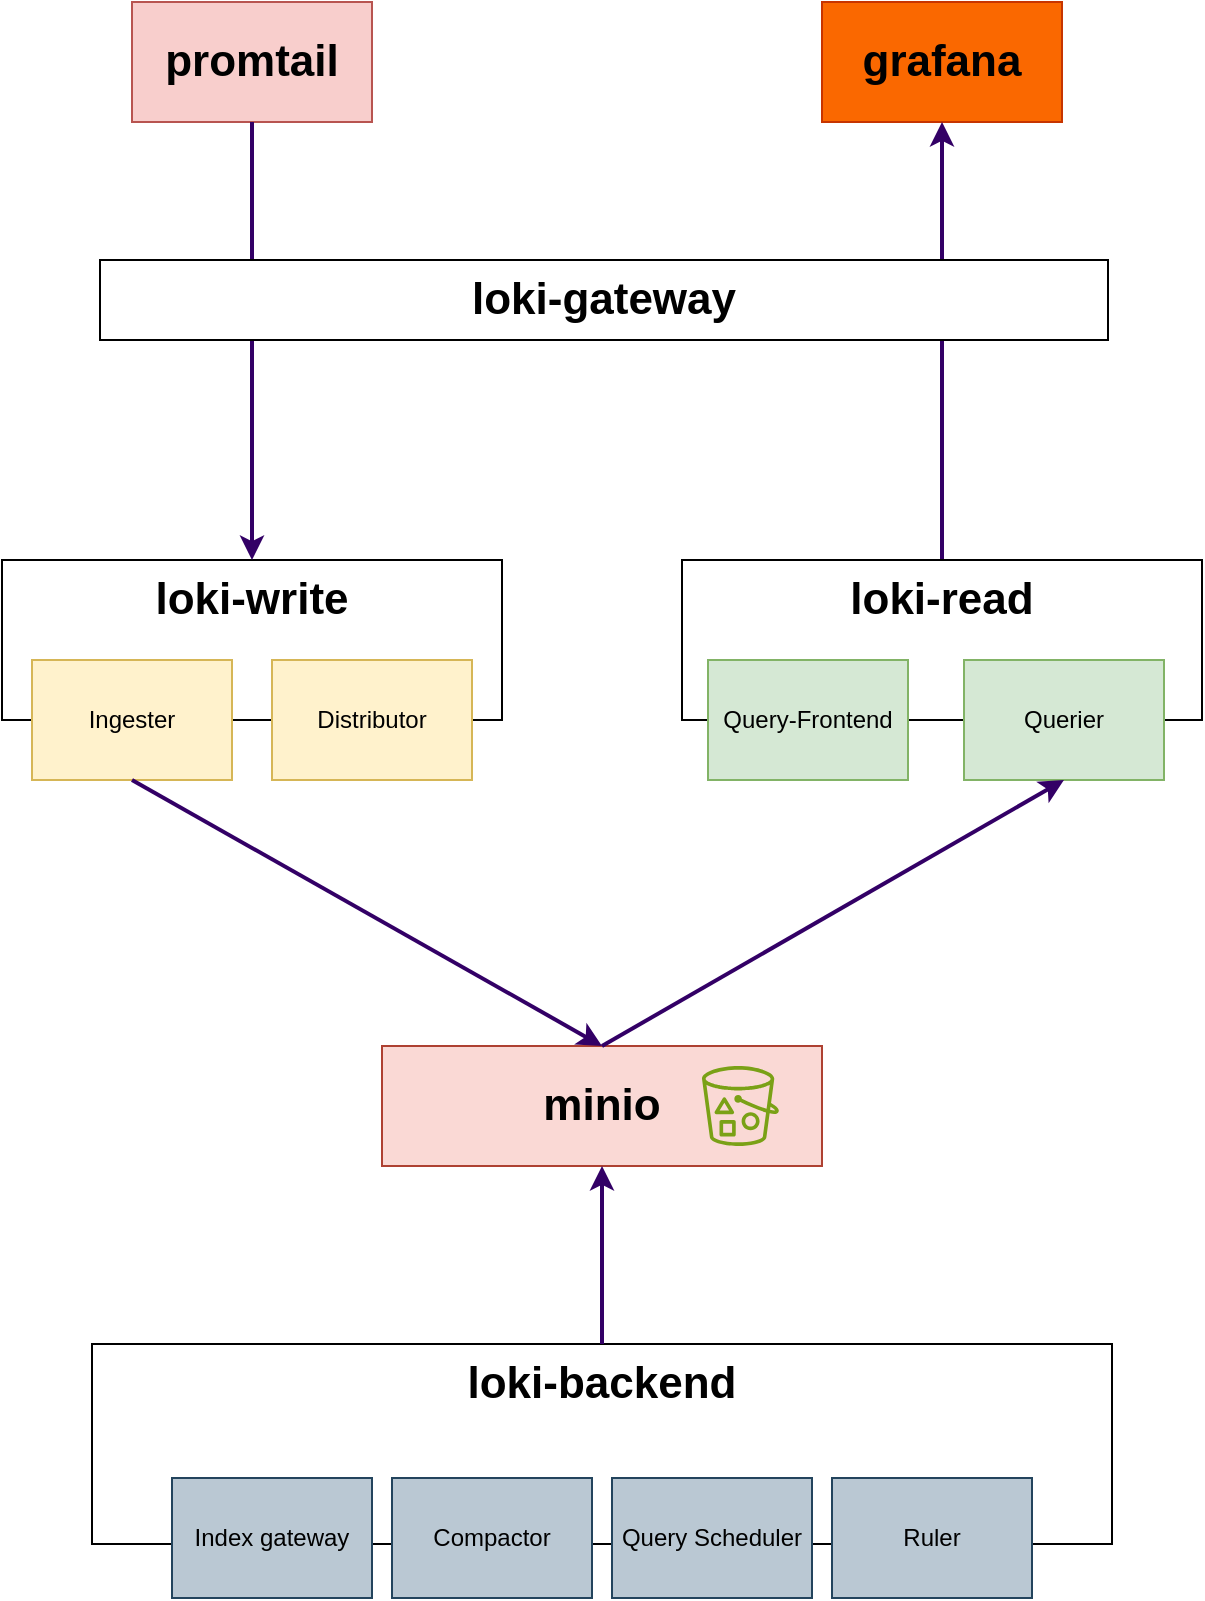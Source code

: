 <!--[if IE]><meta http-equiv="X-UA-Compatible" content="IE=5,IE=9" ><![endif]-->
<!DOCTYPE html>
<html>
<head>
<title>loki-simple-scalable</title>
<meta charset="utf-8"/>
</head>
<body><div class="mxgraph" style="max-width:100%;border:1px solid transparent;" data-mxgraph="{&quot;highlight&quot;:&quot;#0000ff&quot;,&quot;nav&quot;:true,&quot;resize&quot;:true,&quot;toolbar&quot;:&quot;zoom layers tags lightbox&quot;,&quot;edit&quot;:&quot;_blank&quot;,&quot;xml&quot;:&quot;&lt;mxfile host=\&quot;app.diagrams.net\&quot; modified=\&quot;2024-04-12T00:34:25.289Z\&quot; agent=\&quot;Mozilla/5.0 (Windows NT 10.0; Win64; x64) AppleWebKit/537.36 (KHTML, like Gecko) Chrome/123.0.0.0 Safari/537.36\&quot; etag=\&quot;9ZdLIWbhKyzstrZwfsDG\&quot; version=\&quot;22.1.17\&quot; type=\&quot;google\&quot;&gt;\n  &lt;diagram name=\&quot;Page-1\&quot; id=\&quot;tpmq7KTgLXHAwIFbk8Ce\&quot;&gt;\n    &lt;mxGraphModel dx=\&quot;1750\&quot; dy=\&quot;1088\&quot; grid=\&quot;0\&quot; gridSize=\&quot;10\&quot; guides=\&quot;1\&quot; tooltips=\&quot;1\&quot; connect=\&quot;1\&quot; arrows=\&quot;1\&quot; fold=\&quot;1\&quot; page=\&quot;1\&quot; pageScale=\&quot;1\&quot; pageWidth=\&quot;850\&quot; pageHeight=\&quot;1100\&quot; math=\&quot;0\&quot; shadow=\&quot;0\&quot;&gt;\n      &lt;root&gt;\n        &lt;mxCell id=\&quot;0\&quot; /&gt;\n        &lt;mxCell id=\&quot;1\&quot; parent=\&quot;0\&quot; /&gt;\n        &lt;mxCell id=\&quot;LnWzgC6E7ghx9RHRUX_3-34\&quot; value=\&quot;\&quot; style=\&quot;group\&quot; vertex=\&quot;1\&quot; connectable=\&quot;0\&quot; parent=\&quot;1\&quot;&gt;\n          &lt;mxGeometry x=\&quot;125\&quot; y=\&quot;195\&quot; width=\&quot;600\&quot; height=\&quot;711\&quot; as=\&quot;geometry\&quot; /&gt;\n        &lt;/mxCell&gt;\n        &lt;mxCell id=\&quot;LnWzgC6E7ghx9RHRUX_3-23\&quot; value=\&quot;promtail\&quot; style=\&quot;rounded=0;whiteSpace=wrap;html=1;fontSize=22;fillColor=#f8cecc;strokeColor=#b85450;fontStyle=1\&quot; vertex=\&quot;1\&quot; parent=\&quot;LnWzgC6E7ghx9RHRUX_3-34\&quot;&gt;\n          &lt;mxGeometry x=\&quot;65\&quot; y=\&quot;-80\&quot; width=\&quot;120\&quot; height=\&quot;60\&quot; as=\&quot;geometry\&quot; /&gt;\n        &lt;/mxCell&gt;\n        &lt;mxCell id=\&quot;LnWzgC6E7ghx9RHRUX_3-24\&quot; value=\&quot;grafana\&quot; style=\&quot;rounded=0;whiteSpace=wrap;html=1;fontSize=22;fillColor=#fa6800;fontColor=#000000;strokeColor=#C73500;fontStyle=1\&quot; vertex=\&quot;1\&quot; parent=\&quot;LnWzgC6E7ghx9RHRUX_3-34\&quot;&gt;\n          &lt;mxGeometry x=\&quot;410\&quot; y=\&quot;-80\&quot; width=\&quot;120\&quot; height=\&quot;60\&quot; as=\&quot;geometry\&quot; /&gt;\n        &lt;/mxCell&gt;\n        &lt;mxCell id=\&quot;LnWzgC6E7ghx9RHRUX_3-25\&quot; style=\&quot;edgeStyle=orthogonalEdgeStyle;rounded=0;orthogonalLoop=1;jettySize=auto;html=1;entryX=0.5;entryY=1;entryDx=0;entryDy=0;strokeWidth=2;strokeColor=#330066;flowAnimation=0;\&quot; edge=\&quot;1\&quot; parent=\&quot;LnWzgC6E7ghx9RHRUX_3-34\&quot; source=\&quot;LnWzgC6E7ghx9RHRUX_3-10\&quot; target=\&quot;LnWzgC6E7ghx9RHRUX_3-24\&quot;&gt;\n          &lt;mxGeometry relative=\&quot;1\&quot; as=\&quot;geometry\&quot; /&gt;\n        &lt;/mxCell&gt;\n        &lt;mxCell id=\&quot;LnWzgC6E7ghx9RHRUX_3-27\&quot; value=\&quot;\&quot; style=\&quot;group;fontStyle=1\&quot; vertex=\&quot;1\&quot; connectable=\&quot;0\&quot; parent=\&quot;LnWzgC6E7ghx9RHRUX_3-34\&quot;&gt;\n          &lt;mxGeometry y=\&quot;199\&quot; width=\&quot;250\&quot; height=\&quot;120\&quot; as=\&quot;geometry\&quot; /&gt;\n        &lt;/mxCell&gt;\n        &lt;mxCell id=\&quot;LnWzgC6E7ghx9RHRUX_3-3\&quot; value=\&quot;loki-write\&quot; style=\&quot;rounded=0;whiteSpace=wrap;html=1;fontSize=22;verticalAlign=top;fontStyle=1\&quot; vertex=\&quot;1\&quot; parent=\&quot;LnWzgC6E7ghx9RHRUX_3-27\&quot;&gt;\n          &lt;mxGeometry width=\&quot;250\&quot; height=\&quot;80\&quot; as=\&quot;geometry\&quot; /&gt;\n        &lt;/mxCell&gt;\n        &lt;mxCell id=\&quot;LnWzgC6E7ghx9RHRUX_3-6\&quot; value=\&quot;Ingester\&quot; style=\&quot;rounded=0;whiteSpace=wrap;html=1;fillColor=#fff2cc;strokeColor=#d6b656;\&quot; vertex=\&quot;1\&quot; parent=\&quot;LnWzgC6E7ghx9RHRUX_3-27\&quot;&gt;\n          &lt;mxGeometry x=\&quot;15\&quot; y=\&quot;50\&quot; width=\&quot;100\&quot; height=\&quot;60\&quot; as=\&quot;geometry\&quot; /&gt;\n        &lt;/mxCell&gt;\n        &lt;mxCell id=\&quot;LnWzgC6E7ghx9RHRUX_3-7\&quot; value=\&quot;Distributor\&quot; style=\&quot;rounded=0;whiteSpace=wrap;html=1;fillColor=#fff2cc;strokeColor=#d6b656;\&quot; vertex=\&quot;1\&quot; parent=\&quot;LnWzgC6E7ghx9RHRUX_3-27\&quot;&gt;\n          &lt;mxGeometry x=\&quot;135\&quot; y=\&quot;50\&quot; width=\&quot;100\&quot; height=\&quot;60\&quot; as=\&quot;geometry\&quot; /&gt;\n        &lt;/mxCell&gt;\n        &lt;mxCell id=\&quot;LnWzgC6E7ghx9RHRUX_3-26\&quot; style=\&quot;edgeStyle=orthogonalEdgeStyle;rounded=0;orthogonalLoop=1;jettySize=auto;html=1;exitX=0.5;exitY=1;exitDx=0;exitDy=0;strokeWidth=2;strokeColor=#330066;flowAnimation=0;\&quot; edge=\&quot;1\&quot; parent=\&quot;LnWzgC6E7ghx9RHRUX_3-34\&quot; source=\&quot;LnWzgC6E7ghx9RHRUX_3-23\&quot; target=\&quot;LnWzgC6E7ghx9RHRUX_3-3\&quot;&gt;\n          &lt;mxGeometry relative=\&quot;1\&quot; as=\&quot;geometry\&quot; /&gt;\n        &lt;/mxCell&gt;\n        &lt;mxCell id=\&quot;LnWzgC6E7ghx9RHRUX_3-28\&quot; value=\&quot;\&quot; style=\&quot;group\&quot; vertex=\&quot;1\&quot; connectable=\&quot;0\&quot; parent=\&quot;LnWzgC6E7ghx9RHRUX_3-34\&quot;&gt;\n          &lt;mxGeometry x=\&quot;340\&quot; y=\&quot;199\&quot; width=\&quot;260\&quot; height=\&quot;120\&quot; as=\&quot;geometry\&quot; /&gt;\n        &lt;/mxCell&gt;\n        &lt;mxCell id=\&quot;LnWzgC6E7ghx9RHRUX_3-10\&quot; value=\&quot;loki-read\&quot; style=\&quot;rounded=0;whiteSpace=wrap;html=1;fontSize=22;verticalAlign=top;fontStyle=1\&quot; vertex=\&quot;1\&quot; parent=\&quot;LnWzgC6E7ghx9RHRUX_3-28\&quot;&gt;\n          &lt;mxGeometry width=\&quot;260\&quot; height=\&quot;80\&quot; as=\&quot;geometry\&quot; /&gt;\n        &lt;/mxCell&gt;\n        &lt;mxCell id=\&quot;LnWzgC6E7ghx9RHRUX_3-11\&quot; value=\&quot;Query-Frontend\&quot; style=\&quot;rounded=0;whiteSpace=wrap;html=1;fillColor=#d5e8d4;strokeColor=#82b366;\&quot; vertex=\&quot;1\&quot; parent=\&quot;LnWzgC6E7ghx9RHRUX_3-28\&quot;&gt;\n          &lt;mxGeometry x=\&quot;13\&quot; y=\&quot;50\&quot; width=\&quot;100\&quot; height=\&quot;60\&quot; as=\&quot;geometry\&quot; /&gt;\n        &lt;/mxCell&gt;\n        &lt;mxCell id=\&quot;LnWzgC6E7ghx9RHRUX_3-12\&quot; value=\&quot;Querier\&quot; style=\&quot;rounded=0;whiteSpace=wrap;html=1;fillColor=#d5e8d4;strokeColor=#82b366;\&quot; vertex=\&quot;1\&quot; parent=\&quot;LnWzgC6E7ghx9RHRUX_3-28\&quot;&gt;\n          &lt;mxGeometry x=\&quot;141\&quot; y=\&quot;50\&quot; width=\&quot;100\&quot; height=\&quot;60\&quot; as=\&quot;geometry\&quot; /&gt;\n        &lt;/mxCell&gt;\n        &lt;mxCell id=\&quot;LnWzgC6E7ghx9RHRUX_3-29\&quot; value=\&quot;\&quot; style=\&quot;group\&quot; vertex=\&quot;1\&quot; connectable=\&quot;0\&quot; parent=\&quot;LnWzgC6E7ghx9RHRUX_3-34\&quot;&gt;\n          &lt;mxGeometry x=\&quot;45\&quot; y=\&quot;591\&quot; width=\&quot;510\&quot; height=\&quot;120\&quot; as=\&quot;geometry\&quot; /&gt;\n        &lt;/mxCell&gt;\n        &lt;mxCell id=\&quot;LnWzgC6E7ghx9RHRUX_3-16\&quot; value=\&quot;loki-backend\&quot; style=\&quot;rounded=0;whiteSpace=wrap;html=1;fontSize=22;verticalAlign=top;fontStyle=1\&quot; vertex=\&quot;1\&quot; parent=\&quot;LnWzgC6E7ghx9RHRUX_3-29\&quot;&gt;\n          &lt;mxGeometry width=\&quot;510\&quot; height=\&quot;100\&quot; as=\&quot;geometry\&quot; /&gt;\n        &lt;/mxCell&gt;\n        &lt;mxCell id=\&quot;LnWzgC6E7ghx9RHRUX_3-17\&quot; value=\&quot;Index gateway\&quot; style=\&quot;rounded=0;whiteSpace=wrap;html=1;fillColor=#bac8d3;strokeColor=#23445d;\&quot; vertex=\&quot;1\&quot; parent=\&quot;LnWzgC6E7ghx9RHRUX_3-29\&quot;&gt;\n          &lt;mxGeometry x=\&quot;40\&quot; y=\&quot;67\&quot; width=\&quot;100\&quot; height=\&quot;60\&quot; as=\&quot;geometry\&quot; /&gt;\n        &lt;/mxCell&gt;\n        &lt;mxCell id=\&quot;LnWzgC6E7ghx9RHRUX_3-18\&quot; value=\&quot;Compactor\&quot; style=\&quot;rounded=0;whiteSpace=wrap;html=1;fillColor=#bac8d3;strokeColor=#23445d;\&quot; vertex=\&quot;1\&quot; parent=\&quot;LnWzgC6E7ghx9RHRUX_3-29\&quot;&gt;\n          &lt;mxGeometry x=\&quot;150\&quot; y=\&quot;67\&quot; width=\&quot;100\&quot; height=\&quot;60\&quot; as=\&quot;geometry\&quot; /&gt;\n        &lt;/mxCell&gt;\n        &lt;mxCell id=\&quot;LnWzgC6E7ghx9RHRUX_3-19\&quot; value=\&quot;Query Scheduler\&quot; style=\&quot;rounded=0;whiteSpace=wrap;html=1;fillColor=#bac8d3;strokeColor=#23445d;\&quot; vertex=\&quot;1\&quot; parent=\&quot;LnWzgC6E7ghx9RHRUX_3-29\&quot;&gt;\n          &lt;mxGeometry x=\&quot;260\&quot; y=\&quot;67\&quot; width=\&quot;100\&quot; height=\&quot;60\&quot; as=\&quot;geometry\&quot; /&gt;\n        &lt;/mxCell&gt;\n        &lt;mxCell id=\&quot;LnWzgC6E7ghx9RHRUX_3-20\&quot; value=\&quot;Ruler\&quot; style=\&quot;rounded=0;whiteSpace=wrap;html=1;fillColor=#bac8d3;strokeColor=#23445d;\&quot; vertex=\&quot;1\&quot; parent=\&quot;LnWzgC6E7ghx9RHRUX_3-29\&quot;&gt;\n          &lt;mxGeometry x=\&quot;370\&quot; y=\&quot;67\&quot; width=\&quot;100\&quot; height=\&quot;60\&quot; as=\&quot;geometry\&quot; /&gt;\n        &lt;/mxCell&gt;\n        &lt;mxCell id=\&quot;LnWzgC6E7ghx9RHRUX_3-32\&quot; value=\&quot;&amp;lt;b&amp;gt;loki-gateway&amp;lt;/b&amp;gt;\&quot; style=\&quot;rounded=0;whiteSpace=wrap;html=1;fontSize=22;verticalAlign=middle;\&quot; vertex=\&quot;1\&quot; parent=\&quot;LnWzgC6E7ghx9RHRUX_3-34\&quot;&gt;\n          &lt;mxGeometry x=\&quot;49\&quot; y=\&quot;49\&quot; width=\&quot;504\&quot; height=\&quot;40\&quot; as=\&quot;geometry\&quot; /&gt;\n        &lt;/mxCell&gt;\n        &lt;mxCell id=\&quot;LnWzgC6E7ghx9RHRUX_3-33\&quot; value=\&quot;\&quot; style=\&quot;group;fontStyle=1\&quot; vertex=\&quot;1\&quot; connectable=\&quot;0\&quot; parent=\&quot;LnWzgC6E7ghx9RHRUX_3-34\&quot;&gt;\n          &lt;mxGeometry x=\&quot;190\&quot; y=\&quot;442\&quot; width=\&quot;220\&quot; height=\&quot;60\&quot; as=\&quot;geometry\&quot; /&gt;\n        &lt;/mxCell&gt;\n        &lt;mxCell id=\&quot;LnWzgC6E7ghx9RHRUX_3-1\&quot; value=\&quot;minio&amp;lt;br style=&amp;quot;font-size: 22px;&amp;quot;&amp;gt;\&quot; style=\&quot;rounded=0;whiteSpace=wrap;html=1;fontSize=22;fillColor=#fad9d5;strokeColor=#ae4132;fontStyle=1\&quot; vertex=\&quot;1\&quot; parent=\&quot;LnWzgC6E7ghx9RHRUX_3-33\&quot;&gt;\n          &lt;mxGeometry width=\&quot;220\&quot; height=\&quot;60\&quot; as=\&quot;geometry\&quot; /&gt;\n        &lt;/mxCell&gt;\n        &lt;mxCell id=\&quot;LnWzgC6E7ghx9RHRUX_3-31\&quot; value=\&quot;\&quot; style=\&quot;sketch=0;outlineConnect=0;fontColor=#232F3E;gradientColor=none;fillColor=#7AA116;strokeColor=none;dashed=0;verticalLabelPosition=bottom;verticalAlign=top;align=center;html=1;fontSize=12;fontStyle=0;aspect=fixed;pointerEvents=1;shape=mxgraph.aws4.bucket_with_objects;\&quot; vertex=\&quot;1\&quot; parent=\&quot;LnWzgC6E7ghx9RHRUX_3-33\&quot;&gt;\n          &lt;mxGeometry x=\&quot;160\&quot; y=\&quot;10\&quot; width=\&quot;38.46\&quot; height=\&quot;40\&quot; as=\&quot;geometry\&quot; /&gt;\n        &lt;/mxCell&gt;\n        &lt;mxCell id=\&quot;LnWzgC6E7ghx9RHRUX_3-13\&quot; style=\&quot;rounded=0;orthogonalLoop=1;jettySize=auto;html=1;exitX=0.5;exitY=1;exitDx=0;exitDy=0;entryX=0.5;entryY=0;entryDx=0;entryDy=0;strokeWidth=2;strokeColor=#330066;flowAnimation=0;\&quot; edge=\&quot;1\&quot; parent=\&quot;LnWzgC6E7ghx9RHRUX_3-34\&quot; source=\&quot;LnWzgC6E7ghx9RHRUX_3-6\&quot; target=\&quot;LnWzgC6E7ghx9RHRUX_3-1\&quot;&gt;\n          &lt;mxGeometry relative=\&quot;1\&quot; as=\&quot;geometry\&quot; /&gt;\n        &lt;/mxCell&gt;\n        &lt;mxCell id=\&quot;LnWzgC6E7ghx9RHRUX_3-14\&quot; style=\&quot;rounded=0;orthogonalLoop=1;jettySize=auto;html=1;exitX=0.5;exitY=0;exitDx=0;exitDy=0;entryX=0.5;entryY=1;entryDx=0;entryDy=0;strokeWidth=2;strokeColor=#330066;flowAnimation=0;\&quot; edge=\&quot;1\&quot; parent=\&quot;LnWzgC6E7ghx9RHRUX_3-34\&quot; source=\&quot;LnWzgC6E7ghx9RHRUX_3-1\&quot; target=\&quot;LnWzgC6E7ghx9RHRUX_3-12\&quot;&gt;\n          &lt;mxGeometry relative=\&quot;1\&quot; as=\&quot;geometry\&quot; /&gt;\n        &lt;/mxCell&gt;\n        &lt;mxCell id=\&quot;LnWzgC6E7ghx9RHRUX_3-21\&quot; style=\&quot;edgeStyle=orthogonalEdgeStyle;rounded=0;orthogonalLoop=1;jettySize=auto;html=1;exitX=0.5;exitY=0;exitDx=0;exitDy=0;strokeWidth=2;strokeColor=#330066;flowAnimation=0;\&quot; edge=\&quot;1\&quot; parent=\&quot;LnWzgC6E7ghx9RHRUX_3-34\&quot; source=\&quot;LnWzgC6E7ghx9RHRUX_3-16\&quot; target=\&quot;LnWzgC6E7ghx9RHRUX_3-1\&quot;&gt;\n          &lt;mxGeometry relative=\&quot;1\&quot; as=\&quot;geometry\&quot; /&gt;\n        &lt;/mxCell&gt;\n      &lt;/root&gt;\n    &lt;/mxGraphModel&gt;\n  &lt;/diagram&gt;\n&lt;/mxfile&gt;\n&quot;}"></div>
<script type="text/javascript" src="https://viewer.diagrams.net/js/viewer-static.min.js"></script>
</body>
</html>

